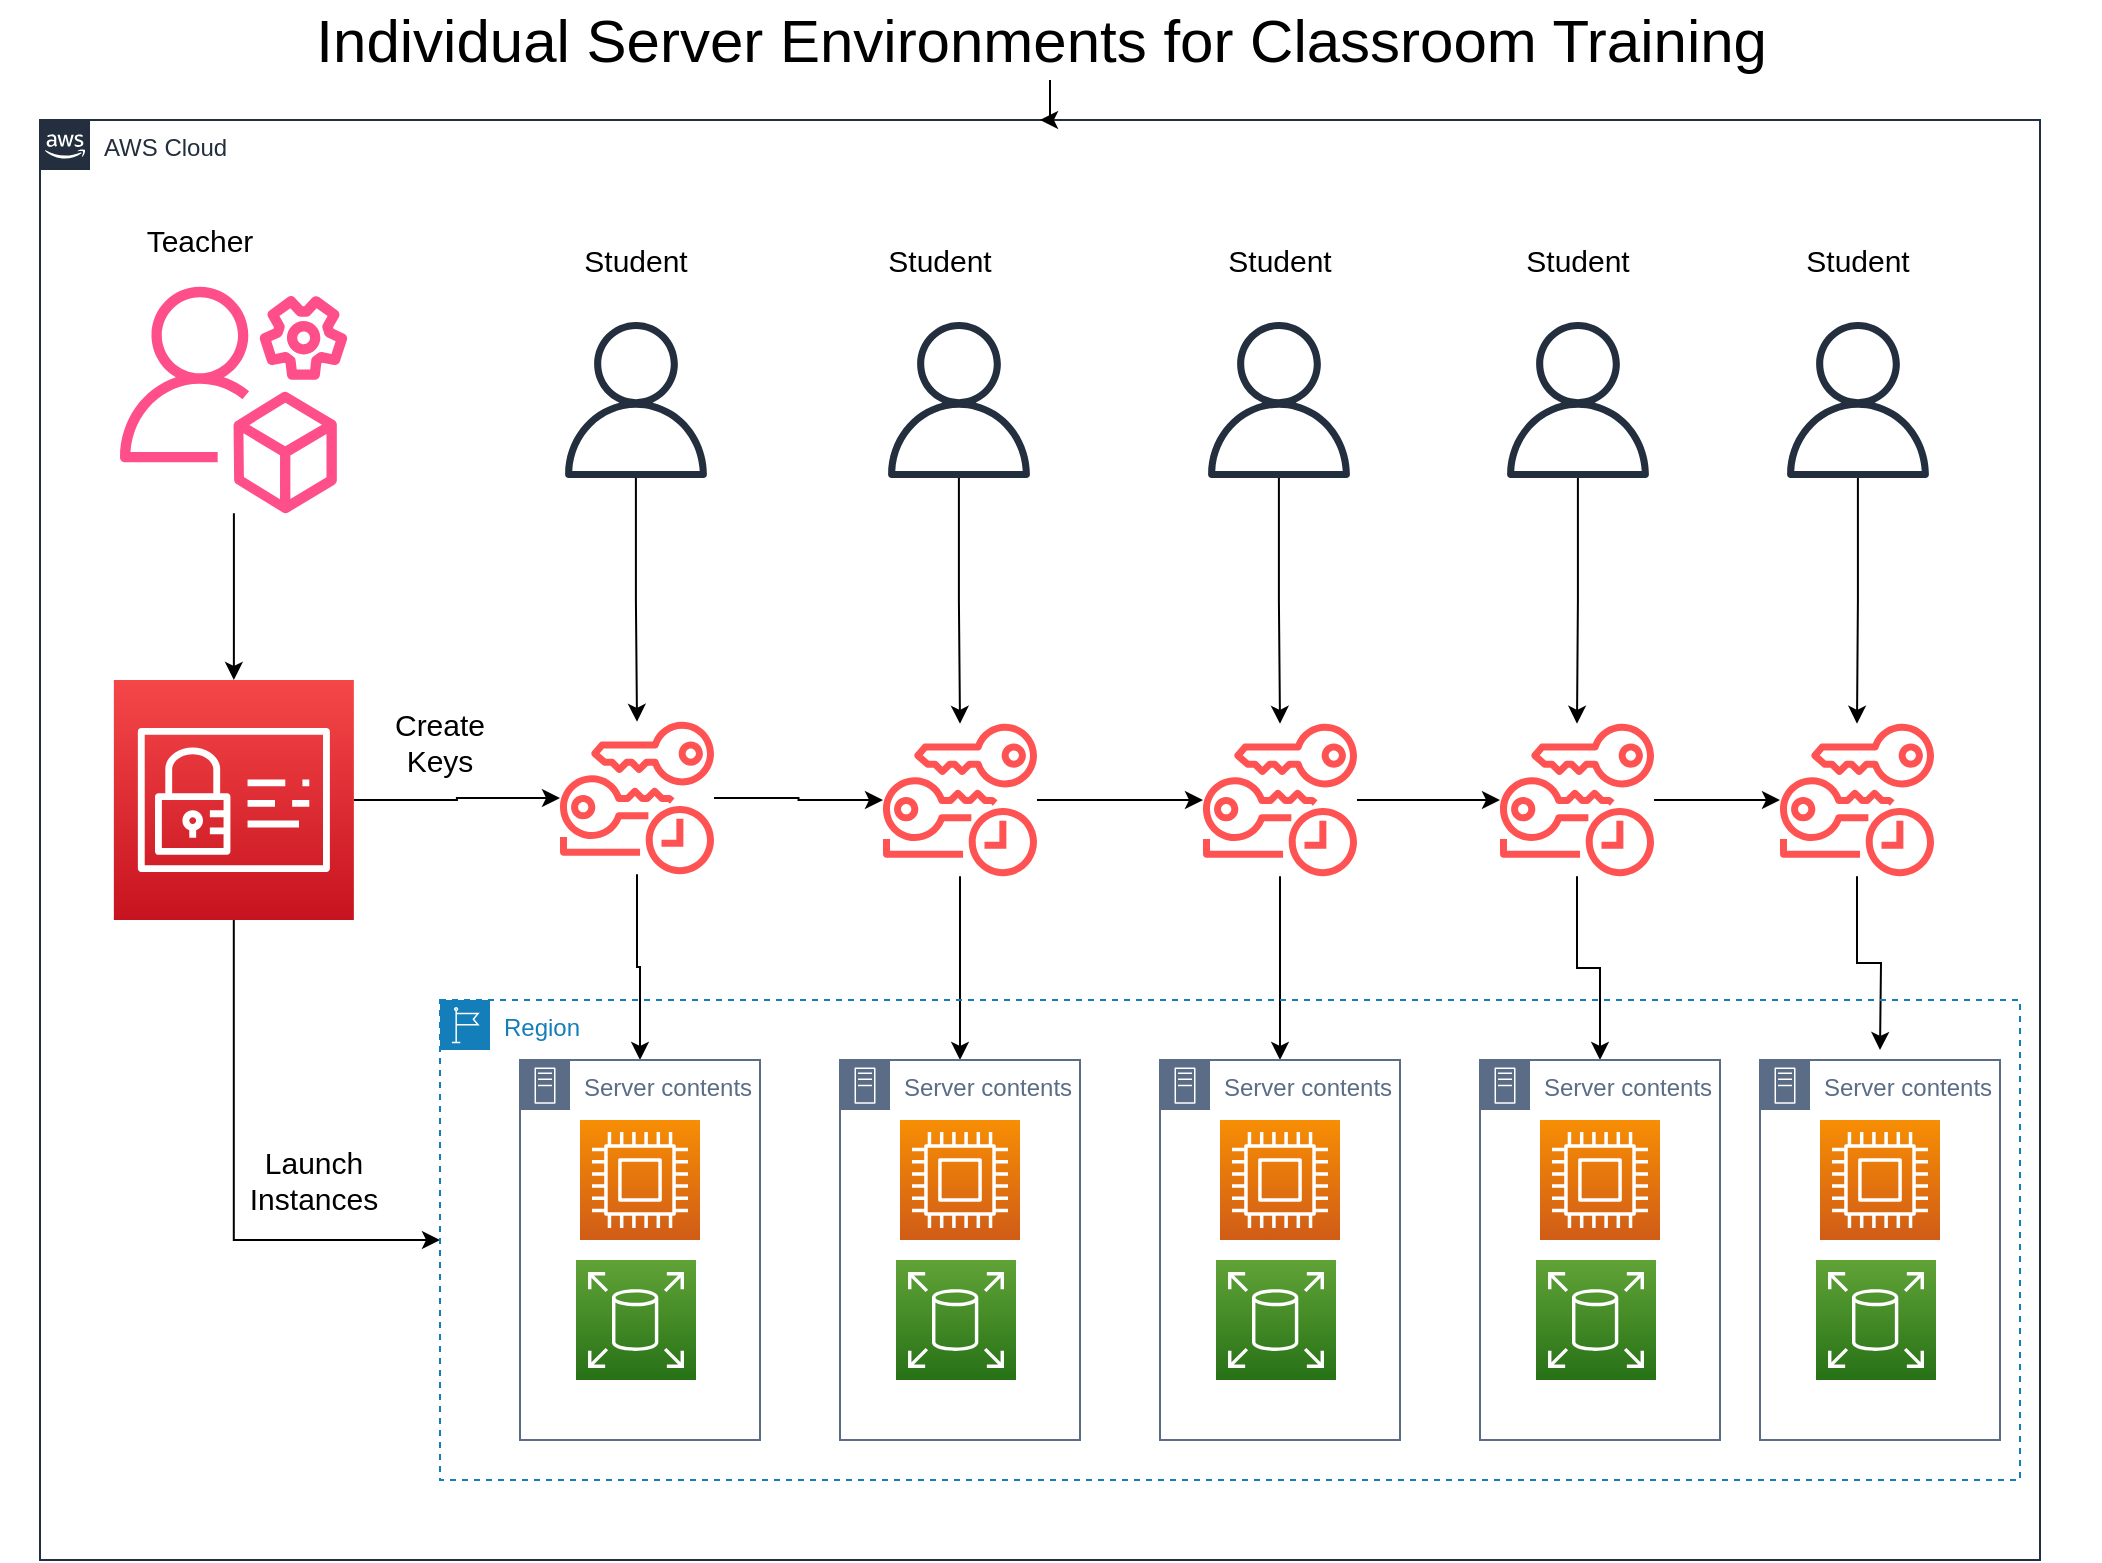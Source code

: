<mxfile version="15.0.6" type="device"><diagram id="Ht1M8jgEwFfnCIfOTk4-" name="Page-1"><mxGraphModel dx="2031" dy="944" grid="1" gridSize="10" guides="1" tooltips="1" connect="1" arrows="1" fold="1" page="1" pageScale="1" pageWidth="1169" pageHeight="827" math="0" shadow="0"><root><mxCell id="0"/><mxCell id="1" parent="0"/><mxCell id="Ax1AfiAZxJKsmzkX81JX-1" value="AWS Cloud" style="points=[[0,0],[0.25,0],[0.5,0],[0.75,0],[1,0],[1,0.25],[1,0.5],[1,0.75],[1,1],[0.75,1],[0.5,1],[0.25,1],[0,1],[0,0.75],[0,0.5],[0,0.25]];outlineConnect=0;gradientColor=none;html=1;whiteSpace=wrap;fontSize=12;fontStyle=0;shape=mxgraph.aws4.group;grIcon=mxgraph.aws4.group_aws_cloud_alt;strokeColor=#232F3E;fillColor=none;verticalAlign=top;align=left;spacingLeft=30;fontColor=#232F3E;dashed=0;" vertex="1" parent="1"><mxGeometry x="80" y="80" width="1000" height="720" as="geometry"/></mxCell><mxCell id="Ax1AfiAZxJKsmzkX81JX-26" style="edgeStyle=orthogonalEdgeStyle;rounded=0;orthogonalLoop=1;jettySize=auto;html=1;entryX=0.5;entryY=0;entryDx=0;entryDy=0;entryPerimeter=0;" edge="1" parent="1" source="Ax1AfiAZxJKsmzkX81JX-4" target="Ax1AfiAZxJKsmzkX81JX-5"><mxGeometry relative="1" as="geometry"/></mxCell><mxCell id="Ax1AfiAZxJKsmzkX81JX-4" value="" style="outlineConnect=0;fontColor=#232F3E;gradientColor=none;fillColor=#FF4F8B;strokeColor=none;dashed=0;verticalLabelPosition=bottom;verticalAlign=top;align=center;html=1;fontSize=12;fontStyle=0;aspect=fixed;pointerEvents=1;shape=mxgraph.aws4.organizations_management_account;" vertex="1" parent="1"><mxGeometry x="120" y="160" width="113.85" height="120" as="geometry"/></mxCell><mxCell id="Ax1AfiAZxJKsmzkX81JX-15" style="edgeStyle=orthogonalEdgeStyle;rounded=0;orthogonalLoop=1;jettySize=auto;html=1;" edge="1" parent="1" source="Ax1AfiAZxJKsmzkX81JX-5" target="Ax1AfiAZxJKsmzkX81JX-7"><mxGeometry relative="1" as="geometry"/></mxCell><mxCell id="Ax1AfiAZxJKsmzkX81JX-68" style="edgeStyle=orthogonalEdgeStyle;rounded=0;orthogonalLoop=1;jettySize=auto;html=1;entryX=0;entryY=0.5;entryDx=0;entryDy=0;" edge="1" parent="1" source="Ax1AfiAZxJKsmzkX81JX-5" target="Ax1AfiAZxJKsmzkX81JX-37"><mxGeometry relative="1" as="geometry"><Array as="points"><mxPoint x="177" y="640"/></Array></mxGeometry></mxCell><mxCell id="Ax1AfiAZxJKsmzkX81JX-5" value="" style="points=[[0,0,0],[0.25,0,0],[0.5,0,0],[0.75,0,0],[1,0,0],[0,1,0],[0.25,1,0],[0.5,1,0],[0.75,1,0],[1,1,0],[0,0.25,0],[0,0.5,0],[0,0.75,0],[1,0.25,0],[1,0.5,0],[1,0.75,0]];outlineConnect=0;fontColor=#232F3E;gradientColor=#F54749;gradientDirection=north;fillColor=#C7131F;strokeColor=#ffffff;dashed=0;verticalLabelPosition=bottom;verticalAlign=top;align=center;html=1;fontSize=12;fontStyle=0;aspect=fixed;shape=mxgraph.aws4.resourceIcon;resIcon=mxgraph.aws4.identity_and_access_management;" vertex="1" parent="1"><mxGeometry x="116.93" y="360" width="120" height="120" as="geometry"/></mxCell><mxCell id="Ax1AfiAZxJKsmzkX81JX-20" style="edgeStyle=orthogonalEdgeStyle;rounded=0;orthogonalLoop=1;jettySize=auto;html=1;" edge="1" parent="1" source="Ax1AfiAZxJKsmzkX81JX-7" target="Ax1AfiAZxJKsmzkX81JX-8"><mxGeometry relative="1" as="geometry"/></mxCell><mxCell id="Ax1AfiAZxJKsmzkX81JX-56" style="edgeStyle=orthogonalEdgeStyle;rounded=0;orthogonalLoop=1;jettySize=auto;html=1;" edge="1" parent="1" source="Ax1AfiAZxJKsmzkX81JX-7" target="Ax1AfiAZxJKsmzkX81JX-38"><mxGeometry relative="1" as="geometry"/></mxCell><mxCell id="Ax1AfiAZxJKsmzkX81JX-7" value="" style="outlineConnect=0;fontColor=#232F3E;gradientColor=none;fillColor=#FF5252;strokeColor=none;dashed=0;verticalLabelPosition=bottom;verticalAlign=top;align=center;html=1;fontSize=12;fontStyle=0;aspect=fixed;pointerEvents=1;shape=mxgraph.aws4.temporary_security_credential;" vertex="1" parent="1"><mxGeometry x="340" y="380" width="77" height="78" as="geometry"/></mxCell><mxCell id="Ax1AfiAZxJKsmzkX81JX-23" style="edgeStyle=orthogonalEdgeStyle;rounded=0;orthogonalLoop=1;jettySize=auto;html=1;" edge="1" parent="1" source="Ax1AfiAZxJKsmzkX81JX-8" target="Ax1AfiAZxJKsmzkX81JX-9"><mxGeometry relative="1" as="geometry"/></mxCell><mxCell id="Ax1AfiAZxJKsmzkX81JX-57" style="edgeStyle=orthogonalEdgeStyle;rounded=0;orthogonalLoop=1;jettySize=auto;html=1;entryX=0.5;entryY=0;entryDx=0;entryDy=0;" edge="1" parent="1" source="Ax1AfiAZxJKsmzkX81JX-8" target="Ax1AfiAZxJKsmzkX81JX-44"><mxGeometry relative="1" as="geometry"/></mxCell><mxCell id="Ax1AfiAZxJKsmzkX81JX-8" value="" style="outlineConnect=0;fontColor=#232F3E;gradientColor=none;fillColor=#FF5252;strokeColor=none;dashed=0;verticalLabelPosition=bottom;verticalAlign=top;align=center;html=1;fontSize=12;fontStyle=0;aspect=fixed;pointerEvents=1;shape=mxgraph.aws4.temporary_security_credential;" vertex="1" parent="1"><mxGeometry x="501.5" y="381" width="77" height="78" as="geometry"/></mxCell><mxCell id="Ax1AfiAZxJKsmzkX81JX-24" style="edgeStyle=orthogonalEdgeStyle;rounded=0;orthogonalLoop=1;jettySize=auto;html=1;" edge="1" parent="1" source="Ax1AfiAZxJKsmzkX81JX-9" target="Ax1AfiAZxJKsmzkX81JX-10"><mxGeometry relative="1" as="geometry"/></mxCell><mxCell id="Ax1AfiAZxJKsmzkX81JX-58" style="edgeStyle=orthogonalEdgeStyle;rounded=0;orthogonalLoop=1;jettySize=auto;html=1;entryX=0.5;entryY=0;entryDx=0;entryDy=0;" edge="1" parent="1" source="Ax1AfiAZxJKsmzkX81JX-9" target="Ax1AfiAZxJKsmzkX81JX-48"><mxGeometry relative="1" as="geometry"/></mxCell><mxCell id="Ax1AfiAZxJKsmzkX81JX-9" value="" style="outlineConnect=0;fontColor=#232F3E;gradientColor=none;fillColor=#FF5252;strokeColor=none;dashed=0;verticalLabelPosition=bottom;verticalAlign=top;align=center;html=1;fontSize=12;fontStyle=0;aspect=fixed;pointerEvents=1;shape=mxgraph.aws4.temporary_security_credential;" vertex="1" parent="1"><mxGeometry x="661.5" y="381" width="77" height="78" as="geometry"/></mxCell><mxCell id="Ax1AfiAZxJKsmzkX81JX-25" style="edgeStyle=orthogonalEdgeStyle;rounded=0;orthogonalLoop=1;jettySize=auto;html=1;" edge="1" parent="1" source="Ax1AfiAZxJKsmzkX81JX-10" target="Ax1AfiAZxJKsmzkX81JX-11"><mxGeometry relative="1" as="geometry"/></mxCell><mxCell id="Ax1AfiAZxJKsmzkX81JX-59" style="edgeStyle=orthogonalEdgeStyle;rounded=0;orthogonalLoop=1;jettySize=auto;html=1;entryX=0.5;entryY=0;entryDx=0;entryDy=0;" edge="1" parent="1" source="Ax1AfiAZxJKsmzkX81JX-10" target="Ax1AfiAZxJKsmzkX81JX-52"><mxGeometry relative="1" as="geometry"/></mxCell><mxCell id="Ax1AfiAZxJKsmzkX81JX-10" value="" style="outlineConnect=0;fontColor=#232F3E;gradientColor=none;fillColor=#FF5252;strokeColor=none;dashed=0;verticalLabelPosition=bottom;verticalAlign=top;align=center;html=1;fontSize=12;fontStyle=0;aspect=fixed;pointerEvents=1;shape=mxgraph.aws4.temporary_security_credential;" vertex="1" parent="1"><mxGeometry x="810" y="381" width="77" height="78" as="geometry"/></mxCell><mxCell id="Ax1AfiAZxJKsmzkX81JX-60" style="edgeStyle=orthogonalEdgeStyle;rounded=0;orthogonalLoop=1;jettySize=auto;html=1;entryX=0.5;entryY=0;entryDx=0;entryDy=0;" edge="1" parent="1" source="Ax1AfiAZxJKsmzkX81JX-11"><mxGeometry relative="1" as="geometry"><mxPoint x="1000" y="545" as="targetPoint"/></mxGeometry></mxCell><mxCell id="Ax1AfiAZxJKsmzkX81JX-11" value="" style="outlineConnect=0;fontColor=#232F3E;gradientColor=none;fillColor=#FF5252;strokeColor=none;dashed=0;verticalLabelPosition=bottom;verticalAlign=top;align=center;html=1;fontSize=12;fontStyle=0;aspect=fixed;pointerEvents=1;shape=mxgraph.aws4.temporary_security_credential;" vertex="1" parent="1"><mxGeometry x="950" y="381" width="77" height="78" as="geometry"/></mxCell><mxCell id="Ax1AfiAZxJKsmzkX81JX-36" style="edgeStyle=orthogonalEdgeStyle;rounded=0;orthogonalLoop=1;jettySize=auto;html=1;" edge="1" parent="1" source="Ax1AfiAZxJKsmzkX81JX-27" target="Ax1AfiAZxJKsmzkX81JX-7"><mxGeometry relative="1" as="geometry"/></mxCell><mxCell id="Ax1AfiAZxJKsmzkX81JX-27" value="" style="outlineConnect=0;fontColor=#232F3E;gradientColor=none;fillColor=#232F3E;strokeColor=none;dashed=0;verticalLabelPosition=bottom;verticalAlign=top;align=center;html=1;fontSize=12;fontStyle=0;aspect=fixed;pointerEvents=1;shape=mxgraph.aws4.user;" vertex="1" parent="1"><mxGeometry x="339" y="181" width="78" height="78" as="geometry"/></mxCell><mxCell id="Ax1AfiAZxJKsmzkX81JX-29" style="edgeStyle=orthogonalEdgeStyle;rounded=0;orthogonalLoop=1;jettySize=auto;html=1;" edge="1" parent="1" source="Ax1AfiAZxJKsmzkX81JX-28" target="Ax1AfiAZxJKsmzkX81JX-8"><mxGeometry relative="1" as="geometry"/></mxCell><mxCell id="Ax1AfiAZxJKsmzkX81JX-28" value="" style="outlineConnect=0;fontColor=#232F3E;gradientColor=none;fillColor=#232F3E;strokeColor=none;dashed=0;verticalLabelPosition=bottom;verticalAlign=top;align=center;html=1;fontSize=12;fontStyle=0;aspect=fixed;pointerEvents=1;shape=mxgraph.aws4.user;" vertex="1" parent="1"><mxGeometry x="500.5" y="181" width="78" height="78" as="geometry"/></mxCell><mxCell id="Ax1AfiAZxJKsmzkX81JX-31" style="edgeStyle=orthogonalEdgeStyle;rounded=0;orthogonalLoop=1;jettySize=auto;html=1;" edge="1" parent="1" source="Ax1AfiAZxJKsmzkX81JX-30" target="Ax1AfiAZxJKsmzkX81JX-9"><mxGeometry relative="1" as="geometry"/></mxCell><mxCell id="Ax1AfiAZxJKsmzkX81JX-30" value="" style="outlineConnect=0;fontColor=#232F3E;gradientColor=none;fillColor=#232F3E;strokeColor=none;dashed=0;verticalLabelPosition=bottom;verticalAlign=top;align=center;html=1;fontSize=12;fontStyle=0;aspect=fixed;pointerEvents=1;shape=mxgraph.aws4.user;" vertex="1" parent="1"><mxGeometry x="660.5" y="181" width="78" height="78" as="geometry"/></mxCell><mxCell id="Ax1AfiAZxJKsmzkX81JX-33" style="edgeStyle=orthogonalEdgeStyle;rounded=0;orthogonalLoop=1;jettySize=auto;html=1;" edge="1" parent="1" source="Ax1AfiAZxJKsmzkX81JX-32" target="Ax1AfiAZxJKsmzkX81JX-10"><mxGeometry relative="1" as="geometry"/></mxCell><mxCell id="Ax1AfiAZxJKsmzkX81JX-32" value="" style="outlineConnect=0;fontColor=#232F3E;gradientColor=none;fillColor=#232F3E;strokeColor=none;dashed=0;verticalLabelPosition=bottom;verticalAlign=top;align=center;html=1;fontSize=12;fontStyle=0;aspect=fixed;pointerEvents=1;shape=mxgraph.aws4.user;" vertex="1" parent="1"><mxGeometry x="810" y="181" width="78" height="78" as="geometry"/></mxCell><mxCell id="Ax1AfiAZxJKsmzkX81JX-35" style="edgeStyle=orthogonalEdgeStyle;rounded=0;orthogonalLoop=1;jettySize=auto;html=1;" edge="1" parent="1" source="Ax1AfiAZxJKsmzkX81JX-34" target="Ax1AfiAZxJKsmzkX81JX-11"><mxGeometry relative="1" as="geometry"/></mxCell><mxCell id="Ax1AfiAZxJKsmzkX81JX-34" value="" style="outlineConnect=0;fontColor=#232F3E;gradientColor=none;fillColor=#232F3E;strokeColor=none;dashed=0;verticalLabelPosition=bottom;verticalAlign=top;align=center;html=1;fontSize=12;fontStyle=0;aspect=fixed;pointerEvents=1;shape=mxgraph.aws4.user;" vertex="1" parent="1"><mxGeometry x="950" y="181" width="78" height="78" as="geometry"/></mxCell><mxCell id="Ax1AfiAZxJKsmzkX81JX-37" value="Region" style="points=[[0,0],[0.25,0],[0.5,0],[0.75,0],[1,0],[1,0.25],[1,0.5],[1,0.75],[1,1],[0.75,1],[0.5,1],[0.25,1],[0,1],[0,0.75],[0,0.5],[0,0.25]];outlineConnect=0;gradientColor=none;html=1;whiteSpace=wrap;fontSize=12;fontStyle=0;shape=mxgraph.aws4.group;grIcon=mxgraph.aws4.group_region;strokeColor=#147EBA;fillColor=none;verticalAlign=top;align=left;spacingLeft=30;fontColor=#147EBA;dashed=1;" vertex="1" parent="1"><mxGeometry x="280" y="520" width="790" height="240" as="geometry"/></mxCell><mxCell id="Ax1AfiAZxJKsmzkX81JX-42" value="" style="group" vertex="1" connectable="0" parent="1"><mxGeometry x="320" y="550" width="120" height="190" as="geometry"/></mxCell><mxCell id="Ax1AfiAZxJKsmzkX81JX-38" value="Server contents" style="points=[[0,0],[0.25,0],[0.5,0],[0.75,0],[1,0],[1,0.25],[1,0.5],[1,0.75],[1,1],[0.75,1],[0.5,1],[0.25,1],[0,1],[0,0.75],[0,0.5],[0,0.25]];outlineConnect=0;gradientColor=none;html=1;whiteSpace=wrap;fontSize=12;fontStyle=0;shape=mxgraph.aws4.group;grIcon=mxgraph.aws4.group_on_premise;strokeColor=#5A6C86;fillColor=none;verticalAlign=top;align=left;spacingLeft=30;fontColor=#5A6C86;dashed=0;" vertex="1" parent="Ax1AfiAZxJKsmzkX81JX-42"><mxGeometry width="120" height="190" as="geometry"/></mxCell><mxCell id="Ax1AfiAZxJKsmzkX81JX-40" value="" style="points=[[0,0,0],[0.25,0,0],[0.5,0,0],[0.75,0,0],[1,0,0],[0,1,0],[0.25,1,0],[0.5,1,0],[0.75,1,0],[1,1,0],[0,0.25,0],[0,0.5,0],[0,0.75,0],[1,0.25,0],[1,0.5,0],[1,0.75,0]];outlineConnect=0;fontColor=#232F3E;gradientColor=#F78E04;gradientDirection=north;fillColor=#D05C17;strokeColor=#ffffff;dashed=0;verticalLabelPosition=bottom;verticalAlign=top;align=center;html=1;fontSize=12;fontStyle=0;aspect=fixed;shape=mxgraph.aws4.resourceIcon;resIcon=mxgraph.aws4.compute;" vertex="1" parent="Ax1AfiAZxJKsmzkX81JX-42"><mxGeometry x="30" y="30" width="60" height="60" as="geometry"/></mxCell><mxCell id="Ax1AfiAZxJKsmzkX81JX-41" value="" style="points=[[0,0,0],[0.25,0,0],[0.5,0,0],[0.75,0,0],[1,0,0],[0,1,0],[0.25,1,0],[0.5,1,0],[0.75,1,0],[1,1,0],[0,0.25,0],[0,0.5,0],[0,0.75,0],[1,0.25,0],[1,0.5,0],[1,0.75,0]];outlineConnect=0;fontColor=#232F3E;gradientColor=#60A337;gradientDirection=north;fillColor=#277116;strokeColor=#ffffff;dashed=0;verticalLabelPosition=bottom;verticalAlign=top;align=center;html=1;fontSize=12;fontStyle=0;aspect=fixed;shape=mxgraph.aws4.resourceIcon;resIcon=mxgraph.aws4.elastic_block_store;" vertex="1" parent="Ax1AfiAZxJKsmzkX81JX-42"><mxGeometry x="28" y="100" width="60" height="60" as="geometry"/></mxCell><mxCell id="Ax1AfiAZxJKsmzkX81JX-43" value="" style="group" vertex="1" connectable="0" parent="1"><mxGeometry x="480" y="550" width="120" height="190" as="geometry"/></mxCell><mxCell id="Ax1AfiAZxJKsmzkX81JX-44" value="Server contents" style="points=[[0,0],[0.25,0],[0.5,0],[0.75,0],[1,0],[1,0.25],[1,0.5],[1,0.75],[1,1],[0.75,1],[0.5,1],[0.25,1],[0,1],[0,0.75],[0,0.5],[0,0.25]];outlineConnect=0;gradientColor=none;html=1;whiteSpace=wrap;fontSize=12;fontStyle=0;shape=mxgraph.aws4.group;grIcon=mxgraph.aws4.group_on_premise;strokeColor=#5A6C86;fillColor=none;verticalAlign=top;align=left;spacingLeft=30;fontColor=#5A6C86;dashed=0;" vertex="1" parent="Ax1AfiAZxJKsmzkX81JX-43"><mxGeometry width="120" height="190" as="geometry"/></mxCell><mxCell id="Ax1AfiAZxJKsmzkX81JX-45" value="" style="points=[[0,0,0],[0.25,0,0],[0.5,0,0],[0.75,0,0],[1,0,0],[0,1,0],[0.25,1,0],[0.5,1,0],[0.75,1,0],[1,1,0],[0,0.25,0],[0,0.5,0],[0,0.75,0],[1,0.25,0],[1,0.5,0],[1,0.75,0]];outlineConnect=0;fontColor=#232F3E;gradientColor=#F78E04;gradientDirection=north;fillColor=#D05C17;strokeColor=#ffffff;dashed=0;verticalLabelPosition=bottom;verticalAlign=top;align=center;html=1;fontSize=12;fontStyle=0;aspect=fixed;shape=mxgraph.aws4.resourceIcon;resIcon=mxgraph.aws4.compute;" vertex="1" parent="Ax1AfiAZxJKsmzkX81JX-43"><mxGeometry x="30" y="30" width="60" height="60" as="geometry"/></mxCell><mxCell id="Ax1AfiAZxJKsmzkX81JX-46" value="" style="points=[[0,0,0],[0.25,0,0],[0.5,0,0],[0.75,0,0],[1,0,0],[0,1,0],[0.25,1,0],[0.5,1,0],[0.75,1,0],[1,1,0],[0,0.25,0],[0,0.5,0],[0,0.75,0],[1,0.25,0],[1,0.5,0],[1,0.75,0]];outlineConnect=0;fontColor=#232F3E;gradientColor=#60A337;gradientDirection=north;fillColor=#277116;strokeColor=#ffffff;dashed=0;verticalLabelPosition=bottom;verticalAlign=top;align=center;html=1;fontSize=12;fontStyle=0;aspect=fixed;shape=mxgraph.aws4.resourceIcon;resIcon=mxgraph.aws4.elastic_block_store;" vertex="1" parent="Ax1AfiAZxJKsmzkX81JX-43"><mxGeometry x="28" y="100" width="60" height="60" as="geometry"/></mxCell><mxCell id="Ax1AfiAZxJKsmzkX81JX-47" value="" style="group" vertex="1" connectable="0" parent="1"><mxGeometry x="640" y="550" width="120" height="190" as="geometry"/></mxCell><mxCell id="Ax1AfiAZxJKsmzkX81JX-48" value="Server contents" style="points=[[0,0],[0.25,0],[0.5,0],[0.75,0],[1,0],[1,0.25],[1,0.5],[1,0.75],[1,1],[0.75,1],[0.5,1],[0.25,1],[0,1],[0,0.75],[0,0.5],[0,0.25]];outlineConnect=0;gradientColor=none;html=1;whiteSpace=wrap;fontSize=12;fontStyle=0;shape=mxgraph.aws4.group;grIcon=mxgraph.aws4.group_on_premise;strokeColor=#5A6C86;fillColor=none;verticalAlign=top;align=left;spacingLeft=30;fontColor=#5A6C86;dashed=0;" vertex="1" parent="Ax1AfiAZxJKsmzkX81JX-47"><mxGeometry width="120" height="190" as="geometry"/></mxCell><mxCell id="Ax1AfiAZxJKsmzkX81JX-49" value="" style="points=[[0,0,0],[0.25,0,0],[0.5,0,0],[0.75,0,0],[1,0,0],[0,1,0],[0.25,1,0],[0.5,1,0],[0.75,1,0],[1,1,0],[0,0.25,0],[0,0.5,0],[0,0.75,0],[1,0.25,0],[1,0.5,0],[1,0.75,0]];outlineConnect=0;fontColor=#232F3E;gradientColor=#F78E04;gradientDirection=north;fillColor=#D05C17;strokeColor=#ffffff;dashed=0;verticalLabelPosition=bottom;verticalAlign=top;align=center;html=1;fontSize=12;fontStyle=0;aspect=fixed;shape=mxgraph.aws4.resourceIcon;resIcon=mxgraph.aws4.compute;" vertex="1" parent="Ax1AfiAZxJKsmzkX81JX-47"><mxGeometry x="30" y="30" width="60" height="60" as="geometry"/></mxCell><mxCell id="Ax1AfiAZxJKsmzkX81JX-50" value="" style="points=[[0,0,0],[0.25,0,0],[0.5,0,0],[0.75,0,0],[1,0,0],[0,1,0],[0.25,1,0],[0.5,1,0],[0.75,1,0],[1,1,0],[0,0.25,0],[0,0.5,0],[0,0.75,0],[1,0.25,0],[1,0.5,0],[1,0.75,0]];outlineConnect=0;fontColor=#232F3E;gradientColor=#60A337;gradientDirection=north;fillColor=#277116;strokeColor=#ffffff;dashed=0;verticalLabelPosition=bottom;verticalAlign=top;align=center;html=1;fontSize=12;fontStyle=0;aspect=fixed;shape=mxgraph.aws4.resourceIcon;resIcon=mxgraph.aws4.elastic_block_store;" vertex="1" parent="Ax1AfiAZxJKsmzkX81JX-47"><mxGeometry x="28" y="100" width="60" height="60" as="geometry"/></mxCell><mxCell id="Ax1AfiAZxJKsmzkX81JX-51" value="" style="group" vertex="1" connectable="0" parent="1"><mxGeometry x="800" y="550" width="120" height="190" as="geometry"/></mxCell><mxCell id="Ax1AfiAZxJKsmzkX81JX-52" value="Server contents" style="points=[[0,0],[0.25,0],[0.5,0],[0.75,0],[1,0],[1,0.25],[1,0.5],[1,0.75],[1,1],[0.75,1],[0.5,1],[0.25,1],[0,1],[0,0.75],[0,0.5],[0,0.25]];outlineConnect=0;gradientColor=none;html=1;whiteSpace=wrap;fontSize=12;fontStyle=0;shape=mxgraph.aws4.group;grIcon=mxgraph.aws4.group_on_premise;strokeColor=#5A6C86;fillColor=none;verticalAlign=top;align=left;spacingLeft=30;fontColor=#5A6C86;dashed=0;" vertex="1" parent="Ax1AfiAZxJKsmzkX81JX-51"><mxGeometry width="120" height="190" as="geometry"/></mxCell><mxCell id="Ax1AfiAZxJKsmzkX81JX-53" value="" style="points=[[0,0,0],[0.25,0,0],[0.5,0,0],[0.75,0,0],[1,0,0],[0,1,0],[0.25,1,0],[0.5,1,0],[0.75,1,0],[1,1,0],[0,0.25,0],[0,0.5,0],[0,0.75,0],[1,0.25,0],[1,0.5,0],[1,0.75,0]];outlineConnect=0;fontColor=#232F3E;gradientColor=#F78E04;gradientDirection=north;fillColor=#D05C17;strokeColor=#ffffff;dashed=0;verticalLabelPosition=bottom;verticalAlign=top;align=center;html=1;fontSize=12;fontStyle=0;aspect=fixed;shape=mxgraph.aws4.resourceIcon;resIcon=mxgraph.aws4.compute;" vertex="1" parent="Ax1AfiAZxJKsmzkX81JX-51"><mxGeometry x="30" y="30" width="60" height="60" as="geometry"/></mxCell><mxCell id="Ax1AfiAZxJKsmzkX81JX-54" value="" style="points=[[0,0,0],[0.25,0,0],[0.5,0,0],[0.75,0,0],[1,0,0],[0,1,0],[0.25,1,0],[0.5,1,0],[0.75,1,0],[1,1,0],[0,0.25,0],[0,0.5,0],[0,0.75,0],[1,0.25,0],[1,0.5,0],[1,0.75,0]];outlineConnect=0;fontColor=#232F3E;gradientColor=#60A337;gradientDirection=north;fillColor=#277116;strokeColor=#ffffff;dashed=0;verticalLabelPosition=bottom;verticalAlign=top;align=center;html=1;fontSize=12;fontStyle=0;aspect=fixed;shape=mxgraph.aws4.resourceIcon;resIcon=mxgraph.aws4.elastic_block_store;" vertex="1" parent="Ax1AfiAZxJKsmzkX81JX-51"><mxGeometry x="28" y="100" width="60" height="60" as="geometry"/></mxCell><mxCell id="Ax1AfiAZxJKsmzkX81JX-61" value="" style="group" vertex="1" connectable="0" parent="1"><mxGeometry x="940" y="550" width="120" height="190" as="geometry"/></mxCell><mxCell id="Ax1AfiAZxJKsmzkX81JX-62" value="Server contents" style="points=[[0,0],[0.25,0],[0.5,0],[0.75,0],[1,0],[1,0.25],[1,0.5],[1,0.75],[1,1],[0.75,1],[0.5,1],[0.25,1],[0,1],[0,0.75],[0,0.5],[0,0.25]];outlineConnect=0;gradientColor=none;html=1;whiteSpace=wrap;fontSize=12;fontStyle=0;shape=mxgraph.aws4.group;grIcon=mxgraph.aws4.group_on_premise;strokeColor=#5A6C86;fillColor=none;verticalAlign=top;align=left;spacingLeft=30;fontColor=#5A6C86;dashed=0;" vertex="1" parent="Ax1AfiAZxJKsmzkX81JX-61"><mxGeometry width="120" height="190" as="geometry"/></mxCell><mxCell id="Ax1AfiAZxJKsmzkX81JX-63" value="" style="points=[[0,0,0],[0.25,0,0],[0.5,0,0],[0.75,0,0],[1,0,0],[0,1,0],[0.25,1,0],[0.5,1,0],[0.75,1,0],[1,1,0],[0,0.25,0],[0,0.5,0],[0,0.75,0],[1,0.25,0],[1,0.5,0],[1,0.75,0]];outlineConnect=0;fontColor=#232F3E;gradientColor=#F78E04;gradientDirection=north;fillColor=#D05C17;strokeColor=#ffffff;dashed=0;verticalLabelPosition=bottom;verticalAlign=top;align=center;html=1;fontSize=12;fontStyle=0;aspect=fixed;shape=mxgraph.aws4.resourceIcon;resIcon=mxgraph.aws4.compute;" vertex="1" parent="Ax1AfiAZxJKsmzkX81JX-61"><mxGeometry x="30" y="30" width="60" height="60" as="geometry"/></mxCell><mxCell id="Ax1AfiAZxJKsmzkX81JX-64" value="" style="points=[[0,0,0],[0.25,0,0],[0.5,0,0],[0.75,0,0],[1,0,0],[0,1,0],[0.25,1,0],[0.5,1,0],[0.75,1,0],[1,1,0],[0,0.25,0],[0,0.5,0],[0,0.75,0],[1,0.25,0],[1,0.5,0],[1,0.75,0]];outlineConnect=0;fontColor=#232F3E;gradientColor=#60A337;gradientDirection=north;fillColor=#277116;strokeColor=#ffffff;dashed=0;verticalLabelPosition=bottom;verticalAlign=top;align=center;html=1;fontSize=12;fontStyle=0;aspect=fixed;shape=mxgraph.aws4.resourceIcon;resIcon=mxgraph.aws4.elastic_block_store;" vertex="1" parent="Ax1AfiAZxJKsmzkX81JX-61"><mxGeometry x="28" y="100" width="60" height="60" as="geometry"/></mxCell><mxCell id="Ax1AfiAZxJKsmzkX81JX-69" value="&lt;font style=&quot;font-size: 15px&quot;&gt;Student&lt;/font&gt;" style="text;html=1;strokeColor=none;fillColor=none;align=center;verticalAlign=middle;whiteSpace=wrap;rounded=0;" vertex="1" parent="1"><mxGeometry x="358" y="140" width="40" height="20" as="geometry"/></mxCell><mxCell id="Ax1AfiAZxJKsmzkX81JX-70" value="&lt;font style=&quot;font-size: 15px&quot;&gt;Student&lt;/font&gt;" style="text;html=1;strokeColor=none;fillColor=none;align=center;verticalAlign=middle;whiteSpace=wrap;rounded=0;" vertex="1" parent="1"><mxGeometry x="510" y="140" width="40" height="20" as="geometry"/></mxCell><mxCell id="Ax1AfiAZxJKsmzkX81JX-71" value="&lt;font style=&quot;font-size: 15px&quot;&gt;Student&lt;/font&gt;" style="text;html=1;strokeColor=none;fillColor=none;align=center;verticalAlign=middle;whiteSpace=wrap;rounded=0;" vertex="1" parent="1"><mxGeometry x="680" y="140" width="40" height="20" as="geometry"/></mxCell><mxCell id="Ax1AfiAZxJKsmzkX81JX-72" value="&lt;font style=&quot;font-size: 15px&quot;&gt;Student&lt;/font&gt;" style="text;html=1;strokeColor=none;fillColor=none;align=center;verticalAlign=middle;whiteSpace=wrap;rounded=0;" vertex="1" parent="1"><mxGeometry x="828.5" y="140" width="40" height="20" as="geometry"/></mxCell><mxCell id="Ax1AfiAZxJKsmzkX81JX-73" value="&lt;font style=&quot;font-size: 15px&quot;&gt;Student&lt;/font&gt;" style="text;html=1;strokeColor=none;fillColor=none;align=center;verticalAlign=middle;whiteSpace=wrap;rounded=0;" vertex="1" parent="1"><mxGeometry x="969" y="140" width="40" height="20" as="geometry"/></mxCell><mxCell id="Ax1AfiAZxJKsmzkX81JX-74" value="&lt;span style=&quot;font-size: 15px&quot;&gt;Teacher&lt;/span&gt;" style="text;html=1;strokeColor=none;fillColor=none;align=center;verticalAlign=middle;whiteSpace=wrap;rounded=0;" vertex="1" parent="1"><mxGeometry x="140" y="130" width="40" height="20" as="geometry"/></mxCell><mxCell id="Ax1AfiAZxJKsmzkX81JX-75" value="&lt;span style=&quot;font-size: 15px&quot;&gt;Create Keys&lt;/span&gt;" style="text;html=1;strokeColor=none;fillColor=none;align=center;verticalAlign=middle;whiteSpace=wrap;rounded=0;" vertex="1" parent="1"><mxGeometry x="260" y="380.89" width="40" height="20" as="geometry"/></mxCell><mxCell id="Ax1AfiAZxJKsmzkX81JX-76" value="&lt;span style=&quot;font-size: 15px&quot;&gt;Launch Instances&lt;/span&gt;" style="text;html=1;strokeColor=none;fillColor=none;align=center;verticalAlign=middle;whiteSpace=wrap;rounded=0;" vertex="1" parent="1"><mxGeometry x="196.93" y="600" width="40" height="20" as="geometry"/></mxCell><mxCell id="Ax1AfiAZxJKsmzkX81JX-78" value="" style="edgeStyle=orthogonalEdgeStyle;rounded=0;orthogonalLoop=1;jettySize=auto;html=1;" edge="1" parent="1" source="Ax1AfiAZxJKsmzkX81JX-77" target="Ax1AfiAZxJKsmzkX81JX-1"><mxGeometry relative="1" as="geometry"/></mxCell><mxCell id="Ax1AfiAZxJKsmzkX81JX-77" value="&lt;font style=&quot;font-size: 30px&quot;&gt;Individual Server Environments for Classroom Training&amp;nbsp;&lt;/font&gt;" style="text;html=1;strokeColor=none;fillColor=none;align=center;verticalAlign=middle;whiteSpace=wrap;rounded=0;" vertex="1" parent="1"><mxGeometry x="60" y="20" width="1050" height="40" as="geometry"/></mxCell></root></mxGraphModel></diagram></mxfile>